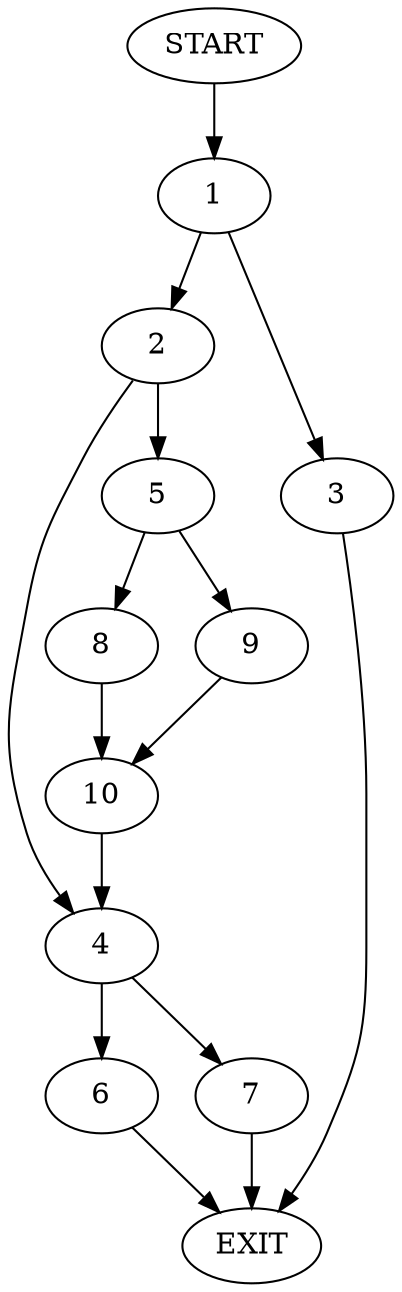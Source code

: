 digraph {
0 [label="START"]
11 [label="EXIT"]
0 -> 1
1 -> 2
1 -> 3
2 -> 4
2 -> 5
3 -> 11
4 -> 6
4 -> 7
5 -> 8
5 -> 9
9 -> 10
8 -> 10
10 -> 4
6 -> 11
7 -> 11
}
